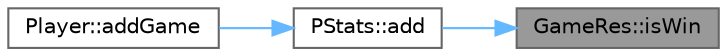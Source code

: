 digraph "GameRes::isWin"
{
 // INTERACTIVE_SVG=YES
 // LATEX_PDF_SIZE
  bgcolor="transparent";
  edge [fontname=Helvetica,fontsize=10,labelfontname=Helvetica,labelfontsize=10];
  node [fontname=Helvetica,fontsize=10,shape=box,height=0.2,width=0.4];
  rankdir="RL";
  Node1 [id="Node000001",label="GameRes::isWin",height=0.2,width=0.4,color="gray40", fillcolor="grey60", style="filled", fontcolor="black",tooltip="Check if game was won."];
  Node1 -> Node2 [id="edge5_Node000001_Node000002",dir="back",color="steelblue1",style="solid",tooltip=" "];
  Node2 [id="Node000002",label="PStats::add",height=0.2,width=0.4,color="grey40", fillcolor="white", style="filled",URL="$class_p_stats.html#a497ca6c7be75c1cffb6c9887e6182732",tooltip="Add game result."];
  Node2 -> Node3 [id="edge6_Node000002_Node000003",dir="back",color="steelblue1",style="solid",tooltip=" "];
  Node3 [id="Node000003",label="Player::addGame",height=0.2,width=0.4,color="grey40", fillcolor="white", style="filled",URL="$class_player.html#a40c5014c6f8ac87b8707c8c611987e9f",tooltip="Record game result in stats."];
}
